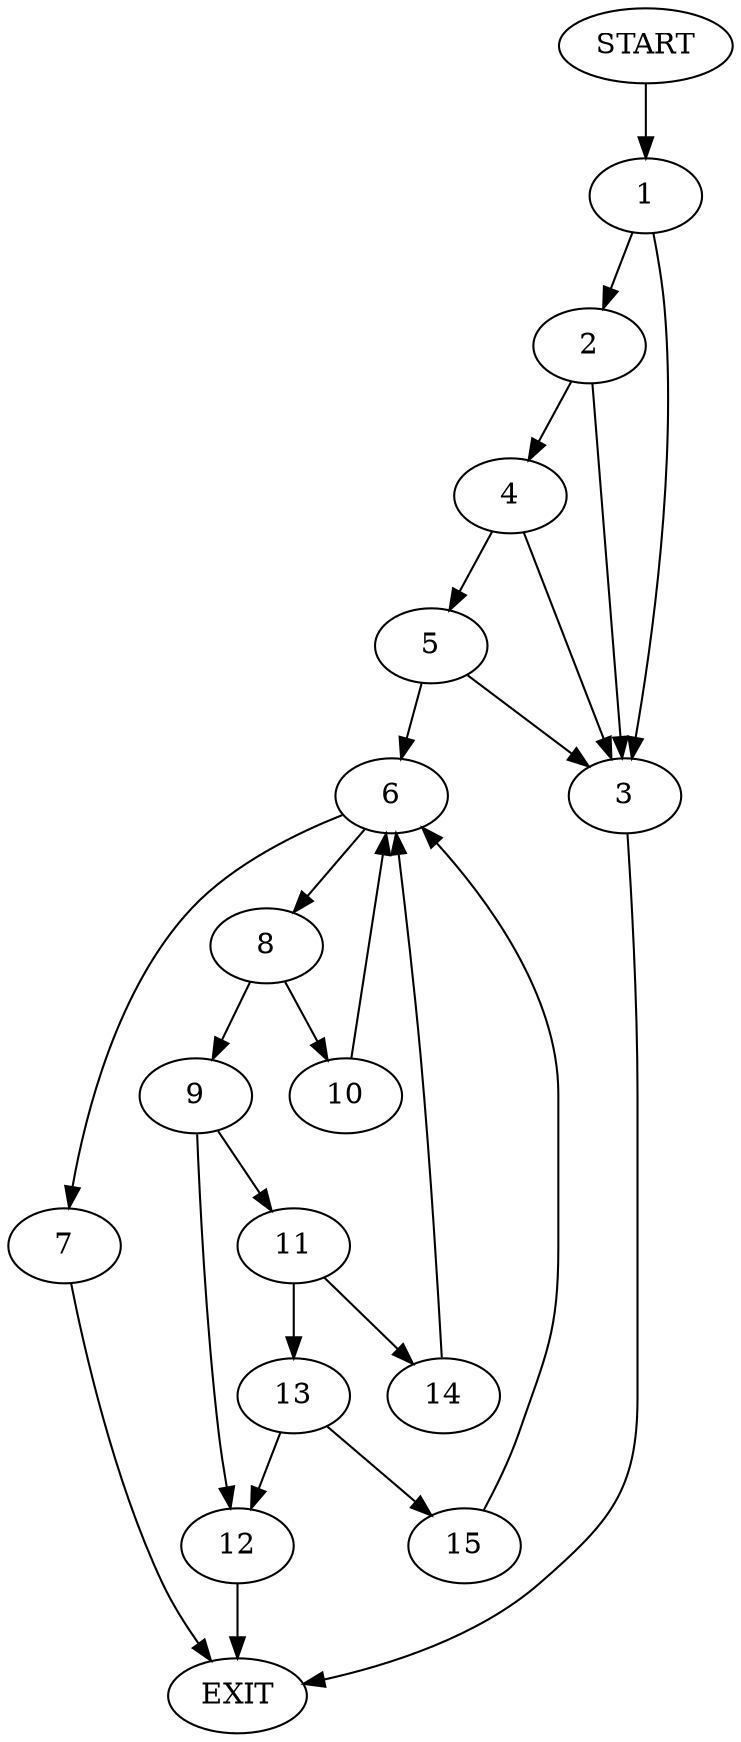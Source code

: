 digraph {
0 [label="START"]
16 [label="EXIT"]
0 -> 1
1 -> 2
1 -> 3
2 -> 3
2 -> 4
3 -> 16
4 -> 3
4 -> 5
5 -> 6
5 -> 3
6 -> 7
6 -> 8
7 -> 16
8 -> 9
8 -> 10
9 -> 11
9 -> 12
10 -> 6
11 -> 13
11 -> 14
12 -> 16
14 -> 6
13 -> 12
13 -> 15
15 -> 6
}
